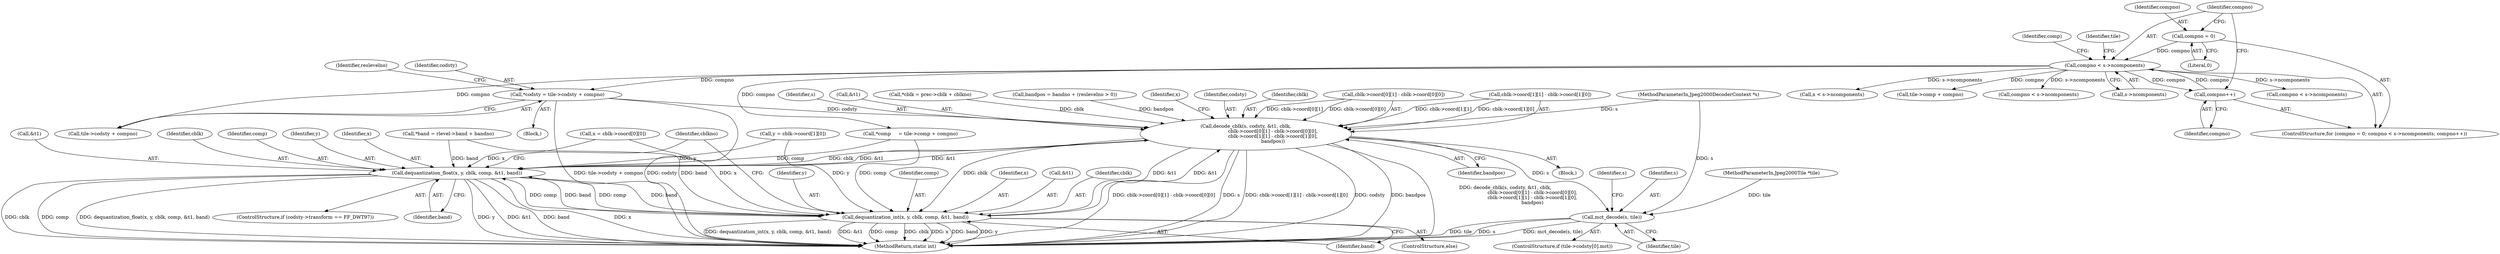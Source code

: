 digraph "0_FFmpeg_fe448cd28d674c3eff3072552eae366d0b659ce9@pointer" {
"1000151" [label="(Call,*codsty = tile->codsty + compno)"];
"1000134" [label="(Call,compno < s->ncomponents)"];
"1000131" [label="(Call,compno = 0)"];
"1000139" [label="(Call,compno++)"];
"1000298" [label="(Call,decode_cblk(s, codsty, &t1, cblk,\n                                    cblk->coord[0][1] - cblk->coord[0][0],\n                                    cblk->coord[1][1] - cblk->coord[1][0],\n                                    bandpos))"];
"1000359" [label="(Call,dequantization_float(x, y, cblk, comp, &t1, band))"];
"1000368" [label="(Call,dequantization_int(x, y, cblk, comp, &t1, band))"];
"1000405" [label="(Call,mct_decode(s, tile))"];
"1000421" [label="(Call,x < s->ncomponents)"];
"1000360" [label="(Identifier,x)"];
"1000130" [label="(ControlStructure,for (compno = 0; compno < s->ncomponents; compno++))"];
"1000131" [label="(Call,compno = 0)"];
"1000145" [label="(Call,tile->comp + compno)"];
"1000300" [label="(Identifier,codsty)"];
"1000286" [label="(Identifier,cblkno)"];
"1000344" [label="(Call,y = cblk->coord[1][0])"];
"1000140" [label="(Identifier,compno)"];
"1000193" [label="(Call,*band = rlevel->band + bandno)"];
"1000119" [label="(MethodParameterIn,Jpeg2000DecoderContext *s)"];
"1000372" [label="(Identifier,comp)"];
"1000334" [label="(Identifier,bandpos)"];
"1000335" [label="(Call,x = cblk->coord[0][0])"];
"1000287" [label="(Block,)"];
"1000353" [label="(ControlStructure,if (codsty->transform == FF_DWT97))"];
"1000303" [label="(Identifier,cblk)"];
"1000304" [label="(Call,cblk->coord[0][1] - cblk->coord[0][0])"];
"1000319" [label="(Call,cblk->coord[1][1] - cblk->coord[1][0])"];
"1000467" [label="(Call,compno < s->ncomponents)"];
"1000364" [label="(Call,&t1)"];
"1000144" [label="(Identifier,comp)"];
"1000136" [label="(Call,s->ncomponents)"];
"1000143" [label="(Call,*comp     = tile->comp + compno)"];
"1000152" [label="(Identifier,codsty)"];
"1000412" [label="(Identifier,s)"];
"1001090" [label="(MethodReturn,static int)"];
"1000299" [label="(Identifier,s)"];
"1000134" [label="(Call,compno < s->ncomponents)"];
"1000359" [label="(Call,dequantization_float(x, y, cblk, comp, &t1, band))"];
"1000369" [label="(Identifier,x)"];
"1000401" [label="(Identifier,tile)"];
"1000132" [label="(Identifier,compno)"];
"1000373" [label="(Call,&t1)"];
"1000406" [label="(Identifier,s)"];
"1000135" [label="(Identifier,compno)"];
"1000405" [label="(Call,mct_decode(s, tile))"];
"1000362" [label="(Identifier,cblk)"];
"1000375" [label="(Identifier,band)"];
"1000363" [label="(Identifier,comp)"];
"1000139" [label="(Call,compno++)"];
"1000367" [label="(ControlStructure,else)"];
"1000301" [label="(Call,&t1)"];
"1000153" [label="(Call,tile->codsty + compno)"];
"1000298" [label="(Call,decode_cblk(s, codsty, &t1, cblk,\n                                    cblk->coord[0][1] - cblk->coord[0][0],\n                                    cblk->coord[1][1] - cblk->coord[1][0],\n                                    bandpos))"];
"1000397" [label="(ControlStructure,if (tile->codsty[0].mct))"];
"1000777" [label="(Call,compno < s->ncomponents)"];
"1000120" [label="(MethodParameterIn,Jpeg2000Tile *tile)"];
"1000291" [label="(Call,*cblk = prec->cblk + cblkno)"];
"1000151" [label="(Call,*codsty = tile->codsty + compno)"];
"1000205" [label="(Call,bandpos = bandno + (reslevelno > 0))"];
"1000141" [label="(Block,)"];
"1000371" [label="(Identifier,cblk)"];
"1000133" [label="(Literal,0)"];
"1000366" [label="(Identifier,band)"];
"1000160" [label="(Identifier,reslevelno)"];
"1000361" [label="(Identifier,y)"];
"1000407" [label="(Identifier,tile)"];
"1000368" [label="(Call,dequantization_int(x, y, cblk, comp, &t1, band))"];
"1000336" [label="(Identifier,x)"];
"1000370" [label="(Identifier,y)"];
"1000151" -> "1000141"  [label="AST: "];
"1000151" -> "1000153"  [label="CFG: "];
"1000152" -> "1000151"  [label="AST: "];
"1000153" -> "1000151"  [label="AST: "];
"1000160" -> "1000151"  [label="CFG: "];
"1000151" -> "1001090"  [label="DDG: codsty"];
"1000151" -> "1001090"  [label="DDG: tile->codsty + compno"];
"1000134" -> "1000151"  [label="DDG: compno"];
"1000151" -> "1000298"  [label="DDG: codsty"];
"1000134" -> "1000130"  [label="AST: "];
"1000134" -> "1000136"  [label="CFG: "];
"1000135" -> "1000134"  [label="AST: "];
"1000136" -> "1000134"  [label="AST: "];
"1000144" -> "1000134"  [label="CFG: "];
"1000401" -> "1000134"  [label="CFG: "];
"1000131" -> "1000134"  [label="DDG: compno"];
"1000139" -> "1000134"  [label="DDG: compno"];
"1000134" -> "1000139"  [label="DDG: compno"];
"1000134" -> "1000143"  [label="DDG: compno"];
"1000134" -> "1000145"  [label="DDG: compno"];
"1000134" -> "1000153"  [label="DDG: compno"];
"1000134" -> "1000421"  [label="DDG: s->ncomponents"];
"1000134" -> "1000467"  [label="DDG: s->ncomponents"];
"1000134" -> "1000777"  [label="DDG: s->ncomponents"];
"1000131" -> "1000130"  [label="AST: "];
"1000131" -> "1000133"  [label="CFG: "];
"1000132" -> "1000131"  [label="AST: "];
"1000133" -> "1000131"  [label="AST: "];
"1000135" -> "1000131"  [label="CFG: "];
"1000139" -> "1000130"  [label="AST: "];
"1000139" -> "1000140"  [label="CFG: "];
"1000140" -> "1000139"  [label="AST: "];
"1000135" -> "1000139"  [label="CFG: "];
"1000298" -> "1000287"  [label="AST: "];
"1000298" -> "1000334"  [label="CFG: "];
"1000299" -> "1000298"  [label="AST: "];
"1000300" -> "1000298"  [label="AST: "];
"1000301" -> "1000298"  [label="AST: "];
"1000303" -> "1000298"  [label="AST: "];
"1000304" -> "1000298"  [label="AST: "];
"1000319" -> "1000298"  [label="AST: "];
"1000334" -> "1000298"  [label="AST: "];
"1000336" -> "1000298"  [label="CFG: "];
"1000298" -> "1001090"  [label="DDG: bandpos"];
"1000298" -> "1001090"  [label="DDG: decode_cblk(s, codsty, &t1, cblk,\n                                    cblk->coord[0][1] - cblk->coord[0][0],\n                                    cblk->coord[1][1] - cblk->coord[1][0],\n                                    bandpos)"];
"1000298" -> "1001090"  [label="DDG: cblk->coord[0][1] - cblk->coord[0][0]"];
"1000298" -> "1001090"  [label="DDG: s"];
"1000298" -> "1001090"  [label="DDG: cblk->coord[1][1] - cblk->coord[1][0]"];
"1000298" -> "1001090"  [label="DDG: codsty"];
"1000119" -> "1000298"  [label="DDG: s"];
"1000359" -> "1000298"  [label="DDG: &t1"];
"1000368" -> "1000298"  [label="DDG: &t1"];
"1000291" -> "1000298"  [label="DDG: cblk"];
"1000304" -> "1000298"  [label="DDG: cblk->coord[0][1]"];
"1000304" -> "1000298"  [label="DDG: cblk->coord[0][0]"];
"1000319" -> "1000298"  [label="DDG: cblk->coord[1][1]"];
"1000319" -> "1000298"  [label="DDG: cblk->coord[1][0]"];
"1000205" -> "1000298"  [label="DDG: bandpos"];
"1000298" -> "1000359"  [label="DDG: cblk"];
"1000298" -> "1000359"  [label="DDG: &t1"];
"1000298" -> "1000368"  [label="DDG: cblk"];
"1000298" -> "1000368"  [label="DDG: &t1"];
"1000298" -> "1000405"  [label="DDG: s"];
"1000359" -> "1000353"  [label="AST: "];
"1000359" -> "1000366"  [label="CFG: "];
"1000360" -> "1000359"  [label="AST: "];
"1000361" -> "1000359"  [label="AST: "];
"1000362" -> "1000359"  [label="AST: "];
"1000363" -> "1000359"  [label="AST: "];
"1000364" -> "1000359"  [label="AST: "];
"1000366" -> "1000359"  [label="AST: "];
"1000286" -> "1000359"  [label="CFG: "];
"1000359" -> "1001090"  [label="DDG: y"];
"1000359" -> "1001090"  [label="DDG: &t1"];
"1000359" -> "1001090"  [label="DDG: band"];
"1000359" -> "1001090"  [label="DDG: x"];
"1000359" -> "1001090"  [label="DDG: cblk"];
"1000359" -> "1001090"  [label="DDG: comp"];
"1000359" -> "1001090"  [label="DDG: dequantization_float(x, y, cblk, comp, &t1, band)"];
"1000335" -> "1000359"  [label="DDG: x"];
"1000344" -> "1000359"  [label="DDG: y"];
"1000143" -> "1000359"  [label="DDG: comp"];
"1000368" -> "1000359"  [label="DDG: comp"];
"1000368" -> "1000359"  [label="DDG: band"];
"1000193" -> "1000359"  [label="DDG: band"];
"1000359" -> "1000368"  [label="DDG: comp"];
"1000359" -> "1000368"  [label="DDG: band"];
"1000368" -> "1000367"  [label="AST: "];
"1000368" -> "1000375"  [label="CFG: "];
"1000369" -> "1000368"  [label="AST: "];
"1000370" -> "1000368"  [label="AST: "];
"1000371" -> "1000368"  [label="AST: "];
"1000372" -> "1000368"  [label="AST: "];
"1000373" -> "1000368"  [label="AST: "];
"1000375" -> "1000368"  [label="AST: "];
"1000286" -> "1000368"  [label="CFG: "];
"1000368" -> "1001090"  [label="DDG: x"];
"1000368" -> "1001090"  [label="DDG: band"];
"1000368" -> "1001090"  [label="DDG: y"];
"1000368" -> "1001090"  [label="DDG: dequantization_int(x, y, cblk, comp, &t1, band)"];
"1000368" -> "1001090"  [label="DDG: &t1"];
"1000368" -> "1001090"  [label="DDG: comp"];
"1000368" -> "1001090"  [label="DDG: cblk"];
"1000335" -> "1000368"  [label="DDG: x"];
"1000344" -> "1000368"  [label="DDG: y"];
"1000143" -> "1000368"  [label="DDG: comp"];
"1000193" -> "1000368"  [label="DDG: band"];
"1000405" -> "1000397"  [label="AST: "];
"1000405" -> "1000407"  [label="CFG: "];
"1000406" -> "1000405"  [label="AST: "];
"1000407" -> "1000405"  [label="AST: "];
"1000412" -> "1000405"  [label="CFG: "];
"1000405" -> "1001090"  [label="DDG: mct_decode(s, tile)"];
"1000405" -> "1001090"  [label="DDG: tile"];
"1000405" -> "1001090"  [label="DDG: s"];
"1000119" -> "1000405"  [label="DDG: s"];
"1000120" -> "1000405"  [label="DDG: tile"];
}
